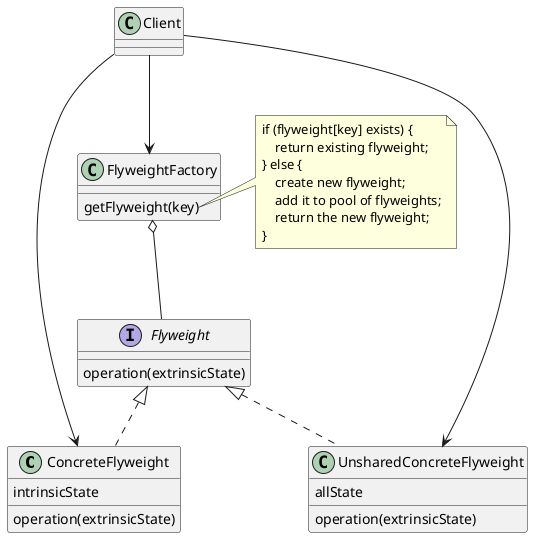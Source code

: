 @startuml
class ConcreteFlyweight implements Flyweight
class UnsharedConcreteFlyweight implements Flyweight
Flyweight : operation(extrinsicState)
ConcreteFlyweight : operation(extrinsicState)
ConcreteFlyweight : intrinsicState
UnsharedConcreteFlyweight : operation(extrinsicState)
UnsharedConcreteFlyweight : allState

FlyweightFactory o-- Flyweight
FlyweightFactory : getFlyweight(key)

Client --> FlyweightFactory
Client --> ConcreteFlyweight
Client --> UnsharedConcreteFlyweight

note right of FlyweightFactory::getFlyweight(key)
if (flyweight[key] exists) {
    return existing flyweight;
} else {
    create new flyweight;
    add it to pool of flyweights;
    return the new flyweight;
}
end note
@enduml